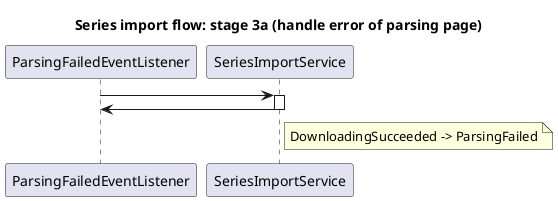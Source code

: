 @startuml

title Series import flow: stage 3a (handle error of parsing page)

participant ParsingFailedEventListener
participant SeriesImportService

ParsingFailedEventListener->SeriesImportService:
activate SeriesImportService
SeriesImportService->ParsingFailedEventListener:
deactivate SeriesImportService
note right of SeriesImportService: DownloadingSucceeded -> ParsingFailed

@enduml